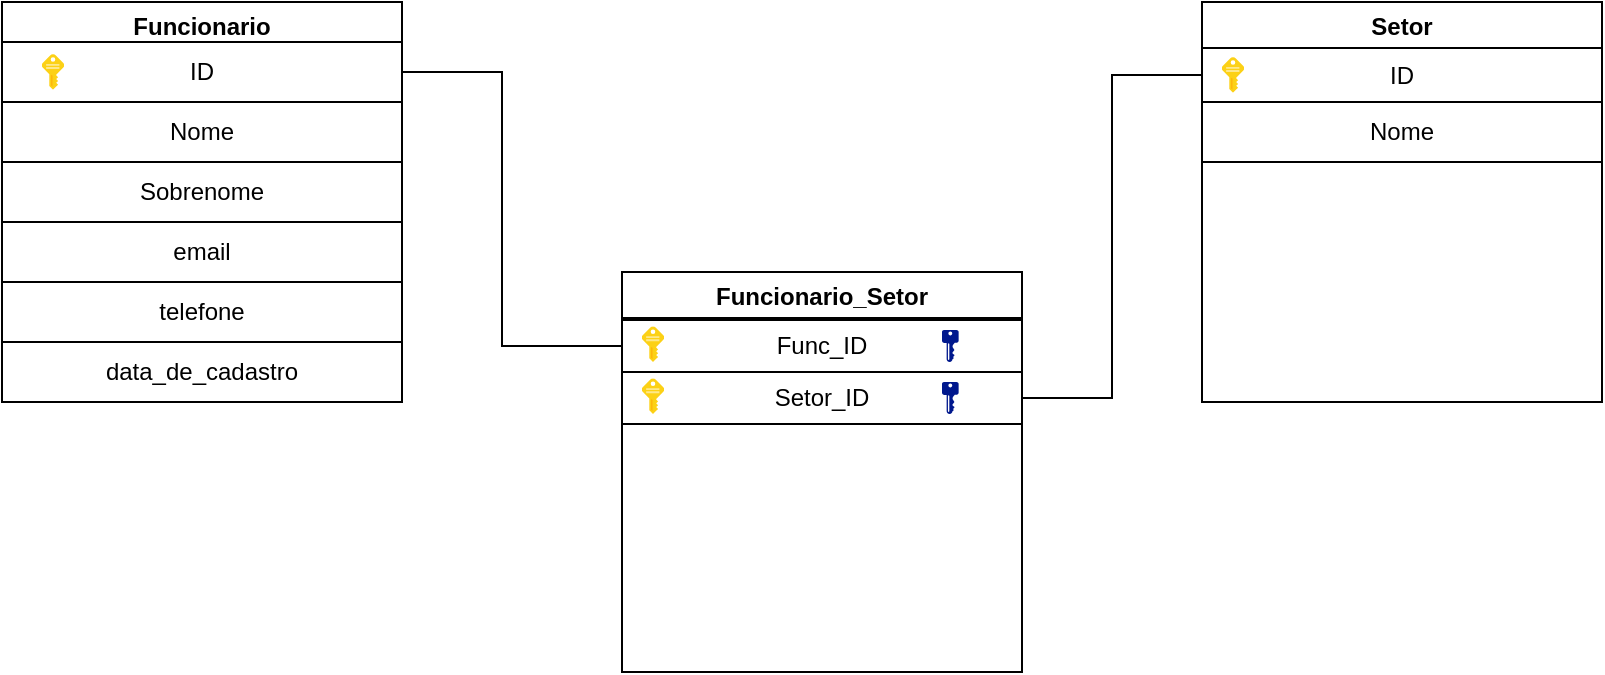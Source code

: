 <mxfile version="20.1.3" type="github">
  <diagram name="Page-1" id="b520641d-4fe3-3701-9064-5fc419738815">
    <mxGraphModel dx="868" dy="461" grid="1" gridSize="10" guides="1" tooltips="1" connect="1" arrows="1" fold="1" page="1" pageScale="1" pageWidth="1100" pageHeight="850" background="none" math="0" shadow="0">
      <root>
        <mxCell id="0" />
        <mxCell id="1" parent="0" />
        <mxCell id="Tml8pb8deulpL-QiYLyz-2" value="Funcionario" style="swimlane;strokeColor=#000000;" vertex="1" parent="1">
          <mxGeometry x="30" y="90" width="200" height="200" as="geometry" />
        </mxCell>
        <mxCell id="Tml8pb8deulpL-QiYLyz-3" value="ID" style="rounded=0;whiteSpace=wrap;html=1;" vertex="1" parent="Tml8pb8deulpL-QiYLyz-2">
          <mxGeometry y="20" width="200" height="30" as="geometry" />
        </mxCell>
        <mxCell id="Tml8pb8deulpL-QiYLyz-4" value="Nome" style="rounded=0;whiteSpace=wrap;html=1;" vertex="1" parent="Tml8pb8deulpL-QiYLyz-2">
          <mxGeometry y="50" width="200" height="30" as="geometry" />
        </mxCell>
        <mxCell id="Tml8pb8deulpL-QiYLyz-5" value="Sobrenome" style="rounded=0;whiteSpace=wrap;html=1;" vertex="1" parent="Tml8pb8deulpL-QiYLyz-2">
          <mxGeometry y="80" width="200" height="30" as="geometry" />
        </mxCell>
        <mxCell id="Tml8pb8deulpL-QiYLyz-6" value="email" style="rounded=0;whiteSpace=wrap;html=1;" vertex="1" parent="Tml8pb8deulpL-QiYLyz-2">
          <mxGeometry y="110" width="200" height="30" as="geometry" />
        </mxCell>
        <mxCell id="Tml8pb8deulpL-QiYLyz-7" value="telefone" style="rounded=0;whiteSpace=wrap;html=1;" vertex="1" parent="Tml8pb8deulpL-QiYLyz-2">
          <mxGeometry y="140" width="200" height="30" as="geometry" />
        </mxCell>
        <mxCell id="Tml8pb8deulpL-QiYLyz-8" value="data_de_cadastro" style="rounded=0;whiteSpace=wrap;html=1;" vertex="1" parent="Tml8pb8deulpL-QiYLyz-2">
          <mxGeometry y="170" width="200" height="30" as="geometry" />
        </mxCell>
        <mxCell id="Tml8pb8deulpL-QiYLyz-15" value="" style="sketch=0;aspect=fixed;html=1;points=[];align=center;image;fontSize=12;image=img/lib/mscae/Key.svg;" vertex="1" parent="Tml8pb8deulpL-QiYLyz-2">
          <mxGeometry x="20" y="26.13" width="11" height="17.74" as="geometry" />
        </mxCell>
        <mxCell id="Tml8pb8deulpL-QiYLyz-9" value="Setor" style="swimlane;" vertex="1" parent="1">
          <mxGeometry x="630" y="90" width="200" height="200" as="geometry" />
        </mxCell>
        <mxCell id="Tml8pb8deulpL-QiYLyz-10" value="ID" style="rounded=0;whiteSpace=wrap;html=1;" vertex="1" parent="Tml8pb8deulpL-QiYLyz-9">
          <mxGeometry y="23" width="200" height="27" as="geometry" />
        </mxCell>
        <mxCell id="Tml8pb8deulpL-QiYLyz-11" value="Nome" style="rounded=0;whiteSpace=wrap;html=1;" vertex="1" parent="Tml8pb8deulpL-QiYLyz-9">
          <mxGeometry y="50" width="200" height="30" as="geometry" />
        </mxCell>
        <mxCell id="Tml8pb8deulpL-QiYLyz-16" value="" style="sketch=0;aspect=fixed;html=1;points=[];align=center;image;fontSize=12;image=img/lib/mscae/Key.svg;" vertex="1" parent="Tml8pb8deulpL-QiYLyz-9">
          <mxGeometry x="10" y="27.63" width="11" height="17.74" as="geometry" />
        </mxCell>
        <mxCell id="Tml8pb8deulpL-QiYLyz-12" value="Funcionario_Setor" style="swimlane;" vertex="1" parent="1">
          <mxGeometry x="340" y="225" width="200" height="200" as="geometry" />
        </mxCell>
        <mxCell id="Tml8pb8deulpL-QiYLyz-13" value="Func_ID" style="rounded=0;whiteSpace=wrap;html=1;" vertex="1" parent="Tml8pb8deulpL-QiYLyz-12">
          <mxGeometry y="24" width="200" height="26" as="geometry" />
        </mxCell>
        <mxCell id="Tml8pb8deulpL-QiYLyz-14" value="Setor_ID" style="rounded=0;whiteSpace=wrap;html=1;" vertex="1" parent="Tml8pb8deulpL-QiYLyz-12">
          <mxGeometry y="50" width="200" height="26" as="geometry" />
        </mxCell>
        <mxCell id="Tml8pb8deulpL-QiYLyz-17" value="" style="sketch=0;aspect=fixed;pointerEvents=1;shadow=0;dashed=0;html=1;strokeColor=none;labelPosition=center;verticalLabelPosition=bottom;verticalAlign=top;align=center;fillColor=#00188D;shape=mxgraph.mscae.enterprise.key_permissions" vertex="1" parent="Tml8pb8deulpL-QiYLyz-12">
          <mxGeometry x="160" y="29" width="8.32" height="16" as="geometry" />
        </mxCell>
        <mxCell id="Tml8pb8deulpL-QiYLyz-18" value="" style="sketch=0;aspect=fixed;pointerEvents=1;shadow=0;dashed=0;html=1;strokeColor=none;labelPosition=center;verticalLabelPosition=bottom;verticalAlign=top;align=center;fillColor=#00188D;shape=mxgraph.mscae.enterprise.key_permissions" vertex="1" parent="Tml8pb8deulpL-QiYLyz-12">
          <mxGeometry x="160" y="55" width="8.32" height="16" as="geometry" />
        </mxCell>
        <mxCell id="Tml8pb8deulpL-QiYLyz-19" value="" style="sketch=0;aspect=fixed;html=1;points=[];align=center;image;fontSize=12;image=img/lib/mscae/Key.svg;" vertex="1" parent="Tml8pb8deulpL-QiYLyz-12">
          <mxGeometry x="10" y="27.26" width="11" height="17.74" as="geometry" />
        </mxCell>
        <mxCell id="Tml8pb8deulpL-QiYLyz-20" value="" style="sketch=0;aspect=fixed;html=1;points=[];align=center;image;fontSize=12;image=img/lib/mscae/Key.svg;" vertex="1" parent="Tml8pb8deulpL-QiYLyz-12">
          <mxGeometry x="10" y="53.26" width="11" height="17.74" as="geometry" />
        </mxCell>
        <mxCell id="Tml8pb8deulpL-QiYLyz-21" value="" style="endArrow=none;html=1;rounded=0;edgeStyle=orthogonalEdgeStyle;exitX=1;exitY=0.5;exitDx=0;exitDy=0;entryX=0;entryY=0.5;entryDx=0;entryDy=0;strokeColor=#000000;" edge="1" parent="1" source="Tml8pb8deulpL-QiYLyz-3" target="Tml8pb8deulpL-QiYLyz-13">
          <mxGeometry width="50" height="50" relative="1" as="geometry">
            <mxPoint x="440" y="277" as="sourcePoint" />
            <mxPoint x="490" y="227" as="targetPoint" />
            <Array as="points">
              <mxPoint x="280" y="125" />
              <mxPoint x="280" y="262" />
            </Array>
          </mxGeometry>
        </mxCell>
        <mxCell id="Tml8pb8deulpL-QiYLyz-22" value="" style="endArrow=none;html=1;rounded=0;strokeColor=#000000;edgeStyle=orthogonalEdgeStyle;entryX=0;entryY=0.5;entryDx=0;entryDy=0;exitX=1;exitY=0.5;exitDx=0;exitDy=0;" edge="1" parent="1" source="Tml8pb8deulpL-QiYLyz-14" target="Tml8pb8deulpL-QiYLyz-10">
          <mxGeometry width="50" height="50" relative="1" as="geometry">
            <mxPoint x="440" y="280" as="sourcePoint" />
            <mxPoint x="490" y="230" as="targetPoint" />
          </mxGeometry>
        </mxCell>
      </root>
    </mxGraphModel>
  </diagram>
</mxfile>
